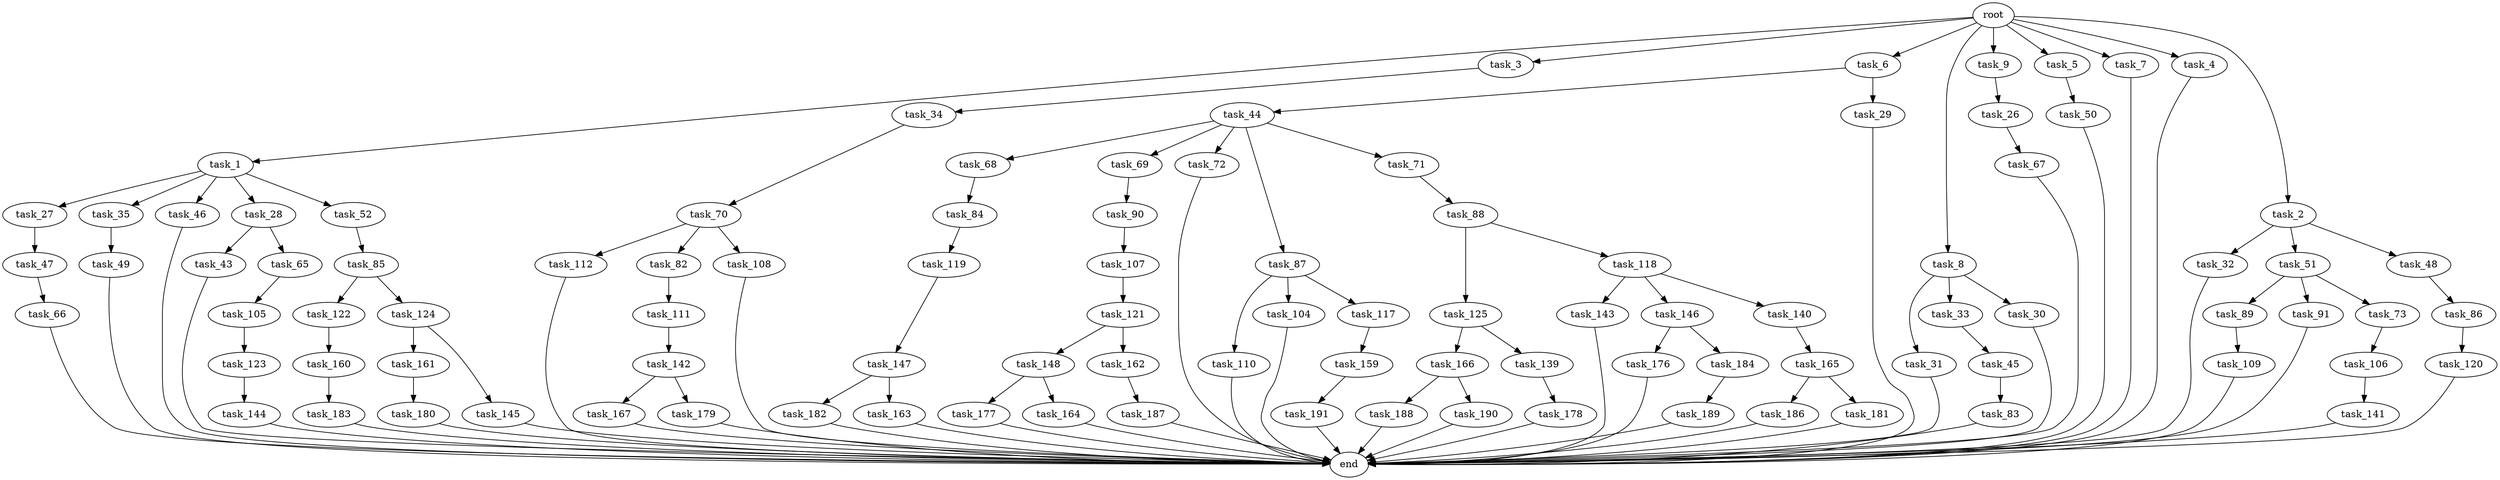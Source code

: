 digraph G {
  task_110 [size="77309411328.000000"];
  task_31 [size="77309411328.000000"];
  task_33 [size="77309411328.000000"];
  task_147 [size="34359738368.000000"];
  task_47 [size="549755813888.000000"];
  task_112 [size="695784701952.000000"];
  task_167 [size="549755813888.000000"];
  task_106 [size="309237645312.000000"];
  task_177 [size="137438953472.000000"];
  task_165 [size="549755813888.000000"];
  task_32 [size="420906795008.000000"];
  task_159 [size="858993459200.000000"];
  task_123 [size="77309411328.000000"];
  task_30 [size="77309411328.000000"];
  task_111 [size="137438953472.000000"];
  end [size="0.000000"];
  task_27 [size="77309411328.000000"];
  task_164 [size="137438953472.000000"];
  task_104 [size="77309411328.000000"];
  task_143 [size="214748364800.000000"];
  task_70 [size="77309411328.000000"];
  task_122 [size="77309411328.000000"];
  task_1 [size="1024.000000"];
  task_66 [size="137438953472.000000"];
  task_3 [size="1024.000000"];
  task_6 [size="1024.000000"];
  task_161 [size="549755813888.000000"];
  task_119 [size="34359738368.000000"];
  task_85 [size="695784701952.000000"];
  task_160 [size="77309411328.000000"];
  task_26 [size="309237645312.000000"];
  task_8 [size="1024.000000"];
  task_141 [size="309237645312.000000"];
  task_44 [size="137438953472.000000"];
  task_145 [size="549755813888.000000"];
  task_166 [size="214748364800.000000"];
  task_183 [size="549755813888.000000"];
  task_188 [size="214748364800.000000"];
  task_51 [size="420906795008.000000"];
  task_146 [size="214748364800.000000"];
  task_34 [size="34359738368.000000"];
  task_9 [size="1024.000000"];
  task_68 [size="214748364800.000000"];
  task_105 [size="549755813888.000000"];
  task_67 [size="858993459200.000000"];
  task_29 [size="137438953472.000000"];
  task_182 [size="77309411328.000000"];
  task_176 [size="137438953472.000000"];
  task_179 [size="549755813888.000000"];
  task_82 [size="695784701952.000000"];
  task_89 [size="34359738368.000000"];
  task_35 [size="77309411328.000000"];
  task_140 [size="214748364800.000000"];
  task_191 [size="858993459200.000000"];
  task_180 [size="309237645312.000000"];
  task_108 [size="695784701952.000000"];
  task_120 [size="77309411328.000000"];
  task_69 [size="214748364800.000000"];
  task_46 [size="77309411328.000000"];
  task_186 [size="137438953472.000000"];
  task_43 [size="77309411328.000000"];
  task_90 [size="77309411328.000000"];
  task_121 [size="309237645312.000000"];
  task_91 [size="34359738368.000000"];
  task_125 [size="214748364800.000000"];
  task_117 [size="77309411328.000000"];
  task_189 [size="420906795008.000000"];
  task_5 [size="1024.000000"];
  task_187 [size="695784701952.000000"];
  task_107 [size="34359738368.000000"];
  task_84 [size="309237645312.000000"];
  task_88 [size="549755813888.000000"];
  task_184 [size="137438953472.000000"];
  task_7 [size="1024.000000"];
  task_48 [size="420906795008.000000"];
  task_45 [size="695784701952.000000"];
  task_118 [size="214748364800.000000"];
  task_50 [size="549755813888.000000"];
  task_28 [size="77309411328.000000"];
  root [size="0.000000"];
  task_49 [size="137438953472.000000"];
  task_124 [size="77309411328.000000"];
  task_86 [size="858993459200.000000"];
  task_72 [size="214748364800.000000"];
  task_139 [size="214748364800.000000"];
  task_163 [size="77309411328.000000"];
  task_142 [size="858993459200.000000"];
  task_181 [size="137438953472.000000"];
  task_148 [size="137438953472.000000"];
  task_87 [size="214748364800.000000"];
  task_52 [size="77309411328.000000"];
  task_73 [size="34359738368.000000"];
  task_144 [size="137438953472.000000"];
  task_4 [size="1024.000000"];
  task_83 [size="137438953472.000000"];
  task_190 [size="214748364800.000000"];
  task_109 [size="858993459200.000000"];
  task_71 [size="214748364800.000000"];
  task_2 [size="1024.000000"];
  task_178 [size="34359738368.000000"];
  task_162 [size="137438953472.000000"];
  task_65 [size="77309411328.000000"];

  task_110 -> end [size="1.000000"];
  task_31 -> end [size="1.000000"];
  task_33 -> task_45 [size="679477248.000000"];
  task_147 -> task_182 [size="75497472.000000"];
  task_147 -> task_163 [size="75497472.000000"];
  task_47 -> task_66 [size="134217728.000000"];
  task_112 -> end [size="1.000000"];
  task_167 -> end [size="1.000000"];
  task_106 -> task_141 [size="301989888.000000"];
  task_177 -> end [size="1.000000"];
  task_165 -> task_181 [size="134217728.000000"];
  task_165 -> task_186 [size="134217728.000000"];
  task_32 -> end [size="1.000000"];
  task_159 -> task_191 [size="838860800.000000"];
  task_123 -> task_144 [size="134217728.000000"];
  task_30 -> end [size="1.000000"];
  task_111 -> task_142 [size="838860800.000000"];
  task_27 -> task_47 [size="536870912.000000"];
  task_164 -> end [size="1.000000"];
  task_104 -> end [size="1.000000"];
  task_143 -> end [size="1.000000"];
  task_70 -> task_82 [size="679477248.000000"];
  task_70 -> task_108 [size="679477248.000000"];
  task_70 -> task_112 [size="679477248.000000"];
  task_122 -> task_160 [size="75497472.000000"];
  task_1 -> task_27 [size="75497472.000000"];
  task_1 -> task_46 [size="75497472.000000"];
  task_1 -> task_28 [size="75497472.000000"];
  task_1 -> task_52 [size="75497472.000000"];
  task_1 -> task_35 [size="75497472.000000"];
  task_66 -> end [size="1.000000"];
  task_3 -> task_34 [size="33554432.000000"];
  task_6 -> task_44 [size="134217728.000000"];
  task_6 -> task_29 [size="134217728.000000"];
  task_161 -> task_180 [size="301989888.000000"];
  task_119 -> task_147 [size="33554432.000000"];
  task_85 -> task_122 [size="75497472.000000"];
  task_85 -> task_124 [size="75497472.000000"];
  task_160 -> task_183 [size="536870912.000000"];
  task_26 -> task_67 [size="838860800.000000"];
  task_8 -> task_30 [size="75497472.000000"];
  task_8 -> task_31 [size="75497472.000000"];
  task_8 -> task_33 [size="75497472.000000"];
  task_141 -> end [size="1.000000"];
  task_44 -> task_71 [size="209715200.000000"];
  task_44 -> task_68 [size="209715200.000000"];
  task_44 -> task_72 [size="209715200.000000"];
  task_44 -> task_69 [size="209715200.000000"];
  task_44 -> task_87 [size="209715200.000000"];
  task_145 -> end [size="1.000000"];
  task_166 -> task_190 [size="209715200.000000"];
  task_166 -> task_188 [size="209715200.000000"];
  task_183 -> end [size="1.000000"];
  task_188 -> end [size="1.000000"];
  task_51 -> task_73 [size="33554432.000000"];
  task_51 -> task_89 [size="33554432.000000"];
  task_51 -> task_91 [size="33554432.000000"];
  task_146 -> task_176 [size="134217728.000000"];
  task_146 -> task_184 [size="134217728.000000"];
  task_34 -> task_70 [size="75497472.000000"];
  task_9 -> task_26 [size="301989888.000000"];
  task_68 -> task_84 [size="301989888.000000"];
  task_105 -> task_123 [size="75497472.000000"];
  task_67 -> end [size="1.000000"];
  task_29 -> end [size="1.000000"];
  task_182 -> end [size="1.000000"];
  task_176 -> end [size="1.000000"];
  task_179 -> end [size="1.000000"];
  task_82 -> task_111 [size="134217728.000000"];
  task_89 -> task_109 [size="838860800.000000"];
  task_35 -> task_49 [size="134217728.000000"];
  task_140 -> task_165 [size="536870912.000000"];
  task_191 -> end [size="1.000000"];
  task_180 -> end [size="1.000000"];
  task_108 -> end [size="1.000000"];
  task_120 -> end [size="1.000000"];
  task_69 -> task_90 [size="75497472.000000"];
  task_46 -> end [size="1.000000"];
  task_186 -> end [size="1.000000"];
  task_43 -> end [size="1.000000"];
  task_90 -> task_107 [size="33554432.000000"];
  task_121 -> task_162 [size="134217728.000000"];
  task_121 -> task_148 [size="134217728.000000"];
  task_91 -> end [size="1.000000"];
  task_125 -> task_166 [size="209715200.000000"];
  task_125 -> task_139 [size="209715200.000000"];
  task_117 -> task_159 [size="838860800.000000"];
  task_189 -> end [size="1.000000"];
  task_5 -> task_50 [size="536870912.000000"];
  task_187 -> end [size="1.000000"];
  task_107 -> task_121 [size="301989888.000000"];
  task_84 -> task_119 [size="33554432.000000"];
  task_88 -> task_118 [size="209715200.000000"];
  task_88 -> task_125 [size="209715200.000000"];
  task_184 -> task_189 [size="411041792.000000"];
  task_7 -> end [size="1.000000"];
  task_48 -> task_86 [size="838860800.000000"];
  task_45 -> task_83 [size="134217728.000000"];
  task_118 -> task_143 [size="209715200.000000"];
  task_118 -> task_140 [size="209715200.000000"];
  task_118 -> task_146 [size="209715200.000000"];
  task_50 -> end [size="1.000000"];
  task_28 -> task_43 [size="75497472.000000"];
  task_28 -> task_65 [size="75497472.000000"];
  root -> task_9 [size="1.000000"];
  root -> task_5 [size="1.000000"];
  root -> task_7 [size="1.000000"];
  root -> task_2 [size="1.000000"];
  root -> task_1 [size="1.000000"];
  root -> task_8 [size="1.000000"];
  root -> task_4 [size="1.000000"];
  root -> task_3 [size="1.000000"];
  root -> task_6 [size="1.000000"];
  task_49 -> end [size="1.000000"];
  task_124 -> task_145 [size="536870912.000000"];
  task_124 -> task_161 [size="536870912.000000"];
  task_86 -> task_120 [size="75497472.000000"];
  task_72 -> end [size="1.000000"];
  task_139 -> task_178 [size="33554432.000000"];
  task_163 -> end [size="1.000000"];
  task_142 -> task_179 [size="536870912.000000"];
  task_142 -> task_167 [size="536870912.000000"];
  task_181 -> end [size="1.000000"];
  task_148 -> task_177 [size="134217728.000000"];
  task_148 -> task_164 [size="134217728.000000"];
  task_87 -> task_110 [size="75497472.000000"];
  task_87 -> task_117 [size="75497472.000000"];
  task_87 -> task_104 [size="75497472.000000"];
  task_52 -> task_85 [size="679477248.000000"];
  task_73 -> task_106 [size="301989888.000000"];
  task_144 -> end [size="1.000000"];
  task_4 -> end [size="1.000000"];
  task_83 -> end [size="1.000000"];
  task_190 -> end [size="1.000000"];
  task_109 -> end [size="1.000000"];
  task_71 -> task_88 [size="536870912.000000"];
  task_2 -> task_48 [size="411041792.000000"];
  task_2 -> task_32 [size="411041792.000000"];
  task_2 -> task_51 [size="411041792.000000"];
  task_178 -> end [size="1.000000"];
  task_162 -> task_187 [size="679477248.000000"];
  task_65 -> task_105 [size="536870912.000000"];
}

